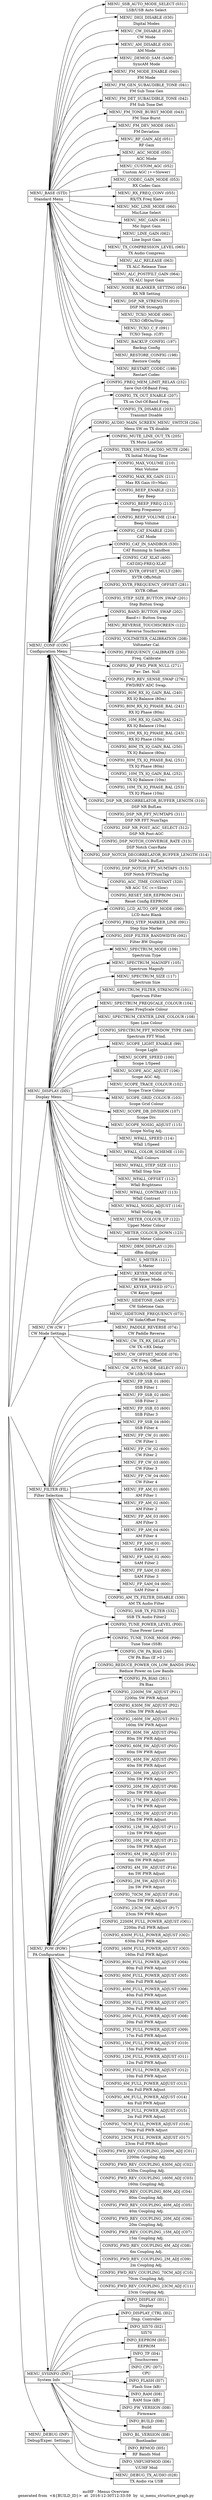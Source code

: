 
    #  
    #  WARNING: generated data!  DO NOT EDIT MANUALLY ! ! !
    #  
    #  generated from  <${BUILD_ID}>  at  2016-12-30T12:33:59  by  ui_menu_structure_graph.py
    #  
    #  mcHF SDR TRX - Menu Structure Diagram in DOT-language
    #  
    #  (see <http://www.graphviz.org/content/dot-language> )
    #  
    digraph mcHF_menus {
       
        graph [ fontsize = 14,
                label = "\nmcHF - Menus Overview\ngenerated from  <${BUILD_ID}>  at  2016-12-30T12:33:59  by  ui_menu_structure_graph.py",
              ];
       
        rankdir=LR
        nodesep=.05
       
    

    #  -  -  -  -


    "MENU_TOP" [
        shape = none
        image = "mcHF-logo.png"
        label = ""
        ];


        "MENU_BASE" [
             label = "MENU_BASE (STD) | Standard Menu"
             shape = record
             ];
        
        "MENU_CONF" [
             label = "MENU_CONF (CON) | Configuration Menu"
             shape = record
             ];
        
        "MENU_DISPLAY" [
             label = "MENU_DISPLAY (DIS) | Display Menu"
             shape = record
             ];
        
        "MENU_CW" [
             label = "MENU_CW (CW ) | CW Mode Settings"
             shape = record
             ];
        
        "MENU_FILTER" [
             label = "MENU_FILTER (FIL) | Filter Selection"
             shape = record
             ];
        
        "MENU_POW" [
             label = "MENU_POW (POW) | PA Configuration"
             shape = record
             ];
        
        "MENU_SYSINFO" [
             label = "MENU_SYSINFO (INF) | System Info"
             shape = record
             ];
        
        "MENU_DEBUG" [
             label = "MENU_DEBUG (INF) | Debug/Exper. Settings"
             shape = record
             ];
        
        "MENU_SSB_AUTO_MODE_SELECT" [
             label = "MENU_SSB_AUTO_MODE_SELECT (031) | LSB/USB Auto Select"
             shape = record
             ];
        
        "MENU_DIGI_DISABLE" [
             label = "MENU_DIGI_DISABLE (030) | Digital Modes"
             shape = record
             ];
        
        "MENU_CW_DISABLE" [
             label = "MENU_CW_DISABLE (030) | CW Mode"
             shape = record
             ];
        
        "MENU_AM_DISABLE" [
             label = "MENU_AM_DISABLE (030) | AM Mode"
             shape = record
             ];
        
        "MENU_DEMOD_SAM" [
             label = "MENU_DEMOD_SAM (SAM) | SyncAM Mode"
             shape = record
             ];
        
        "MENU_FM_MODE_ENABLE" [
             label = "MENU_FM_MODE_ENABLE (040) | FM Mode"
             shape = record
             ];
        
        "MENU_FM_GEN_SUBAUDIBLE_TONE" [
             label = "MENU_FM_GEN_SUBAUDIBLE_TONE (041) | FM Sub Tone Gen"
             shape = record
             ];
        
        "MENU_FM_DET_SUBAUDIBLE_TONE" [
             label = "MENU_FM_DET_SUBAUDIBLE_TONE (042) | FM Sub Tone Det"
             shape = record
             ];
        
        "MENU_FM_TONE_BURST_MODE" [
             label = "MENU_FM_TONE_BURST_MODE (043) | FM Tone Burst"
             shape = record
             ];
        
        "MENU_FM_DEV_MODE" [
             label = "MENU_FM_DEV_MODE (045) | FM Deviation"
             shape = record
             ];
        
        "MENU_RF_GAIN_ADJ" [
             label = "MENU_RF_GAIN_ADJ (051) | RF Gain"
             shape = record
             ];
        
        "MENU_AGC_MODE" [
             label = "MENU_AGC_MODE (050) | AGC Mode"
             shape = record
             ];
        
        "MENU_CUSTOM_AGC" [
             label = "MENU_CUSTOM_AGC (052) | Custom AGC (+=Slower)"
             shape = record
             ];
        
        "MENU_CODEC_GAIN_MODE" [
             label = "MENU_CODEC_GAIN_MODE (053) | RX Codec Gain"
             shape = record
             ];
        
        "MENU_RX_FREQ_CONV" [
             label = "MENU_RX_FREQ_CONV (055) | RX/TX Freq Xlate"
             shape = record
             ];
        
        "MENU_MIC_LINE_MODE" [
             label = "MENU_MIC_LINE_MODE (060) | Mic/Line Select"
             shape = record
             ];
        
        "MENU_MIC_GAIN" [
             label = "MENU_MIC_GAIN (061) | Mic Input Gain"
             shape = record
             ];
        
        "MENU_LINE_GAIN" [
             label = "MENU_LINE_GAIN (062) | Line Input Gain"
             shape = record
             ];
        
        "MENU_TX_COMPRESSION_LEVEL" [
             label = "MENU_TX_COMPRESSION_LEVEL (065) | TX Audio Compress"
             shape = record
             ];
        
        "MENU_ALC_RELEASE" [
             label = "MENU_ALC_RELEASE (063) | TX ALC Release Time"
             shape = record
             ];
        
        "MENU_ALC_POSTFILT_GAIN" [
             label = "MENU_ALC_POSTFILT_GAIN (064) | TX ALC Input Gain"
             shape = record
             ];
        
        "MENU_NOISE_BLANKER_SETTING" [
             label = "MENU_NOISE_BLANKER_SETTING (054) | RX NB Setting"
             shape = record
             ];
        
        "MENU_DSP_NR_STRENGTH" [
             label = "MENU_DSP_NR_STRENGTH (010) | DSP NR Strength"
             shape = record
             ];
        
        "MENU_TCXO_MODE" [
             label = "MENU_TCXO_MODE (090) | TCXO Off/On/Stop"
             shape = record
             ];
        
        "MENU_TCXO_C_F" [
             label = "MENU_TCXO_C_F (091) | TCXO Temp. (C/F)"
             shape = record
             ];
        
        "MENU_BACKUP_CONFIG" [
             label = "MENU_BACKUP_CONFIG (197) | Backup Config"
             shape = record
             ];
        
        "MENU_RESTORE_CONFIG" [
             label = "MENU_RESTORE_CONFIG (198) | Restore Config"
             shape = record
             ];
        
        "MENU_RESTART_CODEC" [
             label = "MENU_RESTART_CODEC (198) | Restart Codec"
             shape = record
             ];
        
        "CONFIG_LCD_AUTO_OFF_MODE" [
             label = "CONFIG_LCD_AUTO_OFF_MODE (090) | LCD Auto Blank"
             shape = record
             ];
        
        "CONFIG_FREQ_STEP_MARKER_LINE" [
             label = "CONFIG_FREQ_STEP_MARKER_LINE (091) | Step Size Marker"
             shape = record
             ];
        
        "CONFIG_DISP_FILTER_BANDWIDTH" [
             label = "CONFIG_DISP_FILTER_BANDWIDTH (092) | Filter BW Display"
             shape = record
             ];
        
        "MENU_SPECTRUM_MODE" [
             label = "MENU_SPECTRUM_MODE (109) | Spectrum Type"
             shape = record
             ];
        
        "MENU_SPECTRUM_MAGNIFY" [
             label = "MENU_SPECTRUM_MAGNIFY (105) | Spectrum Magnify"
             shape = record
             ];
        
        "MENU_SPECTRUM_SIZE" [
             label = "MENU_SPECTRUM_SIZE (117) | Spectrum Size"
             shape = record
             ];
        
        "MENU_SPECTRUM_FILTER_STRENGTH" [
             label = "MENU_SPECTRUM_FILTER_STRENGTH (101) | Spectrum Filter"
             shape = record
             ];
        
        "MENU_SPECTRUM_FREQSCALE_COLOUR" [
             label = "MENU_SPECTRUM_FREQSCALE_COLOUR (104) | Spec FreqScale Colour"
             shape = record
             ];
        
        "MENU_SPECTRUM_CENTER_LINE_COLOUR" [
             label = "MENU_SPECTRUM_CENTER_LINE_COLOUR (108) | Spec Line Colour"
             shape = record
             ];
        
        "CONFIG_SPECTRUM_FFT_WINDOW_TYPE" [
             label = "CONFIG_SPECTRUM_FFT_WINDOW_TYPE (340) | Spectrum FFT Wind."
             shape = record
             ];
        
        "MENU_SCOPE_LIGHT_ENABLE" [
             label = "MENU_SCOPE_LIGHT_ENABLE (99) | Scope Light"
             shape = record
             ];
        
        "MENU_SCOPE_SPEED" [
             label = "MENU_SCOPE_SPEED (100) | Scope 1/Speed"
             shape = record
             ];
        
        "MENU_SCOPE_AGC_ADJUST" [
             label = "MENU_SCOPE_AGC_ADJUST (106) | Scope AGC Adj."
             shape = record
             ];
        
        "MENU_SCOPE_TRACE_COLOUR" [
             label = "MENU_SCOPE_TRACE_COLOUR (102) | Scope Trace Colour"
             shape = record
             ];
        
        "MENU_SCOPE_GRID_COLOUR" [
             label = "MENU_SCOPE_GRID_COLOUR (103) | Scope Grid Colour"
             shape = record
             ];
        
        "MENU_SCOPE_DB_DIVISION" [
             label = "MENU_SCOPE_DB_DIVISION (107) | Scope Div."
             shape = record
             ];
        
        "MENU_SCOPE_NOSIG_ADJUST" [
             label = "MENU_SCOPE_NOSIG_ADJUST (115) | Scope NoSig Adj."
             shape = record
             ];
        
        "MENU_WFALL_SPEED" [
             label = "MENU_WFALL_SPEED (114) | Wfall 1/Speed"
             shape = record
             ];
        
        "MENU_WFALL_COLOR_SCHEME" [
             label = "MENU_WFALL_COLOR_SCHEME (110) | Wfall Colours"
             shape = record
             ];
        
        "MENU_WFALL_STEP_SIZE" [
             label = "MENU_WFALL_STEP_SIZE (111) | Wfall Step Size"
             shape = record
             ];
        
        "MENU_WFALL_OFFSET" [
             label = "MENU_WFALL_OFFSET (112) | Wfall Brightness"
             shape = record
             ];
        
        "MENU_WFALL_CONTRAST" [
             label = "MENU_WFALL_CONTRAST (113) | Wfall Contrast"
             shape = record
             ];
        
        "MENU_WFALL_NOSIG_ADJUST" [
             label = "MENU_WFALL_NOSIG_ADJUST (116) | Wfall NoSig Adj."
             shape = record
             ];
        
        "MENU_METER_COLOUR_UP" [
             label = "MENU_METER_COLOUR_UP (122) | Upper Meter Colour"
             shape = record
             ];
        
        "MENU_METER_COLOUR_DOWN" [
             label = "MENU_METER_COLOUR_DOWN (123) | Lower Meter Colour"
             shape = record
             ];
        
        "MENU_DBM_DISPLAY" [
             label = "MENU_DBM_DISPLAY (120) | dBm display"
             shape = record
             ];
        
        "MENU_S_METER" [
             label = "MENU_S_METER (121) | S-Meter"
             shape = record
             ];
        
        "MENU_KEYER_MODE" [
             label = "MENU_KEYER_MODE (070) | CW Keyer Mode"
             shape = record
             ];
        
        "MENU_KEYER_SPEED" [
             label = "MENU_KEYER_SPEED (071) | CW Keyer Speed"
             shape = record
             ];
        
        "MENU_SIDETONE_GAIN" [
             label = "MENU_SIDETONE_GAIN (072) | CW Sidetone Gain"
             shape = record
             ];
        
        "MENU_SIDETONE_FREQUENCY" [
             label = "MENU_SIDETONE_FREQUENCY (073) | CW Side/Offset Freq"
             shape = record
             ];
        
        "MENU_PADDLE_REVERSE" [
             label = "MENU_PADDLE_REVERSE (074) | CW Paddle Reverse"
             shape = record
             ];
        
        "MENU_CW_TX_RX_DELAY" [
             label = "MENU_CW_TX_RX_DELAY (075) | CW TX-\>RX Delay"
             shape = record
             ];
        
        "MENU_CW_OFFSET_MODE" [
             label = "MENU_CW_OFFSET_MODE (076) | CW Freq. Offset"
             shape = record
             ];
        
        "MENU_CW_AUTO_MODE_SELECT" [
             label = "MENU_CW_AUTO_MODE_SELECT (031) | CW LSB/USB Select"
             shape = record
             ];
        
        "CONFIG_FREQ_MEM_LIMIT_RELAX" [
             label = "CONFIG_FREQ_MEM_LIMIT_RELAX (232) | Save Out-Of-Band Freq."
             shape = record
             ];
        
        "CONFIG_TX_OUT_ENABLE" [
             label = "CONFIG_TX_OUT_ENABLE (207) | TX on Out-Of-Band Freq."
             shape = record
             ];
        
        "CONFIG_TX_DISABLE" [
             label = "CONFIG_TX_DISABLE (203) | Transmit Disable"
             shape = record
             ];
        
        "CONFIG_AUDIO_MAIN_SCREEN_MENU_SWITCH" [
             label = "CONFIG_AUDIO_MAIN_SCREEN_MENU_SWITCH (204) | Menu SW on TX disable"
             shape = record
             ];
        
        "CONFIG_MUTE_LINE_OUT_TX" [
             label = "CONFIG_MUTE_LINE_OUT_TX (205) | TX Mute LineOut"
             shape = record
             ];
        
        "CONFIG_TXRX_SWITCH_AUDIO_MUTE" [
             label = "CONFIG_TXRX_SWITCH_AUDIO_MUTE (206) | TX Initial Muting Time"
             shape = record
             ];
        
        "CONFIG_MAX_VOLUME" [
             label = "CONFIG_MAX_VOLUME (210) | Max Volume"
             shape = record
             ];
        
        "CONFIG_MAX_RX_GAIN" [
             label = "CONFIG_MAX_RX_GAIN (211) | Max RX Gain (0=Max)"
             shape = record
             ];
        
        "CONFIG_BEEP_ENABLE" [
             label = "CONFIG_BEEP_ENABLE (212) | Key Beep"
             shape = record
             ];
        
        "CONFIG_BEEP_FREQ" [
             label = "CONFIG_BEEP_FREQ (213) | Beep Frequency"
             shape = record
             ];
        
        "CONFIG_BEEP_VOLUME" [
             label = "CONFIG_BEEP_VOLUME (214) | Beep Volume"
             shape = record
             ];
        
        "CONFIG_CAT_ENABLE" [
             label = "CONFIG_CAT_ENABLE (220) | CAT Mode"
             shape = record
             ];
        
        "CONFIG_CAT_IN_SANDBOX" [
             label = "CONFIG_CAT_IN_SANDBOX (530) | CAT Running In Sandbox"
             shape = record
             ];
        
        "CONFIG_CAT_XLAT" [
             label = "CONFIG_CAT_XLAT (400) | CAT-DIQ-FREQ-XLAT"
             shape = record
             ];
        
        "CONFIG_XVTR_OFFSET_MULT" [
             label = "CONFIG_XVTR_OFFSET_MULT (280) | XVTR Offs/Mult"
             shape = record
             ];
        
        "CONFIG_XVTR_FREQUENCY_OFFSET" [
             label = "CONFIG_XVTR_FREQUENCY_OFFSET (281) | XVTR Offset"
             shape = record
             ];
        
        "CONFIG_STEP_SIZE_BUTTON_SWAP" [
             label = "CONFIG_STEP_SIZE_BUTTON_SWAP (201) | Step Button Swap"
             shape = record
             ];
        
        "CONFIG_BAND_BUTTON_SWAP" [
             label = "CONFIG_BAND_BUTTON_SWAP (202) | Band+/- Button Swap"
             shape = record
             ];
        
        "MENU_REVERSE_TOUCHSCREEN" [
             label = "MENU_REVERSE_TOUCHSCREEN (122) | Reverse Touchscreen"
             shape = record
             ];
        
        "CONFIG_VOLTMETER_CALIBRATION" [
             label = "CONFIG_VOLTMETER_CALIBRATION (208) | Voltmeter Cal."
             shape = record
             ];
        
        "CONFIG_FREQUENCY_CALIBRATE" [
             label = "CONFIG_FREQUENCY_CALIBRATE (230) | Freq. Calibrate"
             shape = record
             ];
        
        "CONFIG_RF_FWD_PWR_NULL" [
             label = "CONFIG_RF_FWD_PWR_NULL (271) | Pwr. Det. Null"
             shape = record
             ];
        
        "CONFIG_FWD_REV_SENSE_SWAP" [
             label = "CONFIG_FWD_REV_SENSE_SWAP (276) | FWD/REV ADC Swap."
             shape = record
             ];
        
        "CONFIG_80M_RX_IQ_GAIN_BAL" [
             label = "CONFIG_80M_RX_IQ_GAIN_BAL (240) | RX IQ Balance (80m)"
             shape = record
             ];
        
        "CONFIG_80M_RX_IQ_PHASE_BAL" [
             label = "CONFIG_80M_RX_IQ_PHASE_BAL (241) | RX IQ Phase   (80m)"
             shape = record
             ];
        
        "CONFIG_10M_RX_IQ_GAIN_BAL" [
             label = "CONFIG_10M_RX_IQ_GAIN_BAL (242) | RX IQ Balance (10m)"
             shape = record
             ];
        
        "CONFIG_10M_RX_IQ_PHASE_BAL" [
             label = "CONFIG_10M_RX_IQ_PHASE_BAL (243) | RX IQ Phase   (10m)"
             shape = record
             ];
        
        "CONFIG_80M_TX_IQ_GAIN_BAL" [
             label = "CONFIG_80M_TX_IQ_GAIN_BAL (250) | TX IQ Balance (80m)"
             shape = record
             ];
        
        "CONFIG_80M_TX_IQ_PHASE_BAL" [
             label = "CONFIG_80M_TX_IQ_PHASE_BAL (251) | TX IQ Phase   (80m)"
             shape = record
             ];
        
        "CONFIG_10M_TX_IQ_GAIN_BAL" [
             label = "CONFIG_10M_TX_IQ_GAIN_BAL (252) | TX IQ Balance (10m)"
             shape = record
             ];
        
        "CONFIG_10M_TX_IQ_PHASE_BAL" [
             label = "CONFIG_10M_TX_IQ_PHASE_BAL (253) | TX IQ Phase   (10m)"
             shape = record
             ];
        
        "CONFIG_DSP_NR_DECORRELATOR_BUFFER_LENGTH" [
             label = "CONFIG_DSP_NR_DECORRELATOR_BUFFER_LENGTH (310) | DSP NR BufLen"
             shape = record
             ];
        
        "CONFIG_DSP_NR_FFT_NUMTAPS" [
             label = "CONFIG_DSP_NR_FFT_NUMTAPS (311) | DSP NR FFT NumTaps"
             shape = record
             ];
        
        "CONFIG_DSP_NR_POST_AGC_SELECT" [
             label = "CONFIG_DSP_NR_POST_AGC_SELECT (312) | DSP NR Post-AGC"
             shape = record
             ];
        
        "CONFIG_DSP_NOTCH_CONVERGE_RATE" [
             label = "CONFIG_DSP_NOTCH_CONVERGE_RATE (313) | DSP Notch ConvRate"
             shape = record
             ];
        
        "CONFIG_DSP_NOTCH_DECORRELATOR_BUFFER_LENGTH" [
             label = "CONFIG_DSP_NOTCH_DECORRELATOR_BUFFER_LENGTH (314) | DSP Notch BufLen"
             shape = record
             ];
        
        "CONFIG_DSP_NOTCH_FFT_NUMTAPS" [
             label = "CONFIG_DSP_NOTCH_FFT_NUMTAPS (315) | DSP Notch FFTNumTap"
             shape = record
             ];
        
        "CONFIG_AGC_TIME_CONSTANT" [
             label = "CONFIG_AGC_TIME_CONSTANT (320) | NB AGC T/C (\<=Slow)"
             shape = record
             ];
        
        "CONFIG_RESET_SER_EEPROM" [
             label = "CONFIG_RESET_SER_EEPROM (341) | Reset Config EEPROM"
             shape = record
             ];
        
        "CONFIG_TUNE_POWER_LEVEL" [
             label = "CONFIG_TUNE_POWER_LEVEL (P00) | Tune Power Level"
             shape = record
             ];
        
        "CONFIG_TUNE_TONE_MODE" [
             label = "CONFIG_TUNE_TONE_MODE (P99) | Tune Tone (SSB)"
             shape = record
             ];
        
        "CONFIG_CW_PA_BIAS" [
             label = "CONFIG_CW_PA_BIAS (260) | CW PA Bias (If \>0 )"
             shape = record
             ];
        
        "CONFIG_REDUCE_POWER_ON_LOW_BANDS" [
             label = "CONFIG_REDUCE_POWER_ON_LOW_BANDS (P0A) | Reduce Power on Low Bands"
             shape = record
             ];
        
        "CONFIG_PA_BIAS" [
             label = "CONFIG_PA_BIAS (261) | PA Bias"
             shape = record
             ];
        
        "CONFIG_2200M_5W_ADJUST" [
             label = "CONFIG_2200M_5W_ADJUST (P01) | 2200m 5W PWR Adjust"
             shape = record
             ];
        
        "CONFIG_630M_5W_ADJUST" [
             label = "CONFIG_630M_5W_ADJUST (P02) | 630m  5W PWR Adjust"
             shape = record
             ];
        
        "CONFIG_160M_5W_ADJUST" [
             label = "CONFIG_160M_5W_ADJUST (P03) | 160m  5W PWR Adjust"
             shape = record
             ];
        
        "CONFIG_80M_5W_ADJUST" [
             label = "CONFIG_80M_5W_ADJUST (P04) | 80m   5W PWR Adjust"
             shape = record
             ];
        
        "CONFIG_60M_5W_ADJUST" [
             label = "CONFIG_60M_5W_ADJUST (P05) | 60m   5W PWR Adjust"
             shape = record
             ];
        
        "CONFIG_40M_5W_ADJUST" [
             label = "CONFIG_40M_5W_ADJUST (P06) | 40m   5W PWR Adjust"
             shape = record
             ];
        
        "CONFIG_30M_5W_ADJUST" [
             label = "CONFIG_30M_5W_ADJUST (P07) | 30m   5W PWR Adjust"
             shape = record
             ];
        
        "CONFIG_20M_5W_ADJUST" [
             label = "CONFIG_20M_5W_ADJUST (P08) | 20m   5W PWR Adjust"
             shape = record
             ];
        
        "CONFIG_17M_5W_ADJUST" [
             label = "CONFIG_17M_5W_ADJUST (P09) | 17m   5W PWR Adjust"
             shape = record
             ];
        
        "CONFIG_15M_5W_ADJUST" [
             label = "CONFIG_15M_5W_ADJUST (P10) | 15m   5W PWR Adjust"
             shape = record
             ];
        
        "CONFIG_12M_5W_ADJUST" [
             label = "CONFIG_12M_5W_ADJUST (P11) | 12m   5W PWR Adjust"
             shape = record
             ];
        
        "CONFIG_10M_5W_ADJUST" [
             label = "CONFIG_10M_5W_ADJUST (P12) | 10m   5W PWR Adjust"
             shape = record
             ];
        
        "CONFIG_6M_5W_ADJUST" [
             label = "CONFIG_6M_5W_ADJUST (P13) | 6m    5W PWR Adjust"
             shape = record
             ];
        
        "CONFIG_4M_5W_ADJUST" [
             label = "CONFIG_4M_5W_ADJUST (P14) | 4m    5W PWR Adjust"
             shape = record
             ];
        
        "CONFIG_2M_5W_ADJUST" [
             label = "CONFIG_2M_5W_ADJUST (P15) | 2m    5W PWR Adjust"
             shape = record
             ];
        
        "CONFIG_70CM_5W_ADJUST" [
             label = "CONFIG_70CM_5W_ADJUST (P16) | 70cm  5W PWR Adjust"
             shape = record
             ];
        
        "CONFIG_23CM_5W_ADJUST" [
             label = "CONFIG_23CM_5W_ADJUST (P17) | 23cm  5W PWR Adjust"
             shape = record
             ];
        
        "CONFIG_2200M_FULL_POWER_ADJUST" [
             label = "CONFIG_2200M_FULL_POWER_ADJUST (O01) | 2200m Full PWR Adjust"
             shape = record
             ];
        
        "CONFIG_630M_FULL_POWER_ADJUST" [
             label = "CONFIG_630M_FULL_POWER_ADJUST (O02) | 630m  Full PWR Adjust"
             shape = record
             ];
        
        "CONFIG_160M_FULL_POWER_ADJUST" [
             label = "CONFIG_160M_FULL_POWER_ADJUST (O03) | 160m  Full PWR Adjust"
             shape = record
             ];
        
        "CONFIG_80M_FULL_POWER_ADJUST" [
             label = "CONFIG_80M_FULL_POWER_ADJUST (O04) | 80m   Full PWR Adjust"
             shape = record
             ];
        
        "CONFIG_60M_FULL_POWER_ADJUST" [
             label = "CONFIG_60M_FULL_POWER_ADJUST (O05) | 60m   Full PWR Adjust"
             shape = record
             ];
        
        "CONFIG_40M_FULL_POWER_ADJUST" [
             label = "CONFIG_40M_FULL_POWER_ADJUST (O06) | 40m   Full PWR Adjust"
             shape = record
             ];
        
        "CONFIG_30M_FULL_POWER_ADJUST" [
             label = "CONFIG_30M_FULL_POWER_ADJUST (O07) | 30m   Full PWR Adjust"
             shape = record
             ];
        
        "CONFIG_20M_FULL_POWER_ADJUST" [
             label = "CONFIG_20M_FULL_POWER_ADJUST (O08) | 20m   Full PWR Adjust"
             shape = record
             ];
        
        "CONFIG_17M_FULL_POWER_ADJUST" [
             label = "CONFIG_17M_FULL_POWER_ADJUST (O09) | 17m   Full PWR Adjust"
             shape = record
             ];
        
        "CONFIG_15M_FULL_POWER_ADJUST" [
             label = "CONFIG_15M_FULL_POWER_ADJUST (O10) | 15m   Full PWR Adjust"
             shape = record
             ];
        
        "CONFIG_12M_FULL_POWER_ADJUST" [
             label = "CONFIG_12M_FULL_POWER_ADJUST (O11) | 12m   Full PWR Adjust"
             shape = record
             ];
        
        "CONFIG_10M_FULL_POWER_ADJUST" [
             label = "CONFIG_10M_FULL_POWER_ADJUST (O12) | 10m   Full PWR Adjust"
             shape = record
             ];
        
        "CONFIG_6M_FULL_POWER_ADJUST" [
             label = "CONFIG_6M_FULL_POWER_ADJUST (O13) | 6m    Full PWR Adjust"
             shape = record
             ];
        
        "CONFIG_4M_FULL_POWER_ADJUST" [
             label = "CONFIG_4M_FULL_POWER_ADJUST (O14) | 4m    Full PWR Adjust"
             shape = record
             ];
        
        "CONFIG_2M_FULL_POWER_ADJUST" [
             label = "CONFIG_2M_FULL_POWER_ADJUST (O15) | 2m    Full PWR Adjust"
             shape = record
             ];
        
        "CONFIG_70CM_FULL_POWER_ADJUST" [
             label = "CONFIG_70CM_FULL_POWER_ADJUST (O16) | 70cm  Full PWR Adjust"
             shape = record
             ];
        
        "CONFIG_23CM_FULL_POWER_ADJUST" [
             label = "CONFIG_23CM_FULL_POWER_ADJUST (O17) | 23cm  Full PWR Adjust"
             shape = record
             ];
        
        "CONFIG_FWD_REV_COUPLING_2200M_ADJ" [
             label = "CONFIG_FWD_REV_COUPLING_2200M_ADJ (C01) | 2200m Coupling Adj."
             shape = record
             ];
        
        "CONFIG_FWD_REV_COUPLING_630M_ADJ" [
             label = "CONFIG_FWD_REV_COUPLING_630M_ADJ (C02) | 630m Coupling Adj."
             shape = record
             ];
        
        "CONFIG_FWD_REV_COUPLING_160M_ADJ" [
             label = "CONFIG_FWD_REV_COUPLING_160M_ADJ (C03) | 160m Coupling Adj."
             shape = record
             ];
        
        "CONFIG_FWD_REV_COUPLING_80M_ADJ" [
             label = "CONFIG_FWD_REV_COUPLING_80M_ADJ (C04) | 80m  Coupling Adj."
             shape = record
             ];
        
        "CONFIG_FWD_REV_COUPLING_40M_ADJ" [
             label = "CONFIG_FWD_REV_COUPLING_40M_ADJ (C05) | 40m  Coupling Adj."
             shape = record
             ];
        
        "CONFIG_FWD_REV_COUPLING_20M_ADJ" [
             label = "CONFIG_FWD_REV_COUPLING_20M_ADJ (C06) | 20m  Coupling Adj."
             shape = record
             ];
        
        "CONFIG_FWD_REV_COUPLING_15M_ADJ" [
             label = "CONFIG_FWD_REV_COUPLING_15M_ADJ (C07) | 15m  Coupling Adj."
             shape = record
             ];
        
        "CONFIG_FWD_REV_COUPLING_6M_ADJ" [
             label = "CONFIG_FWD_REV_COUPLING_6M_ADJ (C08) | 6m   Coupling Adj."
             shape = record
             ];
        
        "CONFIG_FWD_REV_COUPLING_2M_ADJ" [
             label = "CONFIG_FWD_REV_COUPLING_2M_ADJ (C09) | 2m   Coupling Adj."
             shape = record
             ];
        
        "CONFIG_FWD_REV_COUPLING_70CM_ADJ" [
             label = "CONFIG_FWD_REV_COUPLING_70CM_ADJ (C10) | 70cm Coupling Adj."
             shape = record
             ];
        
        "CONFIG_FWD_REV_COUPLING_23CM_ADJ" [
             label = "CONFIG_FWD_REV_COUPLING_23CM_ADJ (C11) | 23cm Coupling Adj."
             shape = record
             ];
        
        "MENU_FP_SSB_01" [
             label = "MENU_FP_SSB_01 (600) | SSB Filter 1"
             shape = record
             ];
        
        "MENU_FP_SSB_02" [
             label = "MENU_FP_SSB_02 (600) | SSB Filter 2"
             shape = record
             ];
        
        "MENU_FP_SSB_03" [
             label = "MENU_FP_SSB_03 (600) | SSB Filter 3"
             shape = record
             ];
        
        "MENU_FP_SSB_04" [
             label = "MENU_FP_SSB_04 (600) | SSB Filter 4"
             shape = record
             ];
        
        "MENU_FP_CW_01" [
             label = "MENU_FP_CW_01 (600) | CW Filter 1"
             shape = record
             ];
        
        "MENU_FP_CW_02" [
             label = "MENU_FP_CW_02 (600) | CW Filter 2"
             shape = record
             ];
        
        "MENU_FP_CW_03" [
             label = "MENU_FP_CW_03 (600) | CW Filter 3"
             shape = record
             ];
        
        "MENU_FP_CW_04" [
             label = "MENU_FP_CW_04 (600) | CW Filter 4"
             shape = record
             ];
        
        "MENU_FP_AM_01" [
             label = "MENU_FP_AM_01 (600) | AM Filter 1"
             shape = record
             ];
        
        "MENU_FP_AM_02" [
             label = "MENU_FP_AM_02 (600) | AM Filter 2"
             shape = record
             ];
        
        "MENU_FP_AM_03" [
             label = "MENU_FP_AM_03 (600) | AM Filter 3"
             shape = record
             ];
        
        "MENU_FP_AM_04" [
             label = "MENU_FP_AM_04 (600) | AM Filter 4"
             shape = record
             ];
        
        "MENU_FP_SAM_01" [
             label = "MENU_FP_SAM_01 (600) | SAM Filter 1"
             shape = record
             ];
        
        "MENU_FP_SAM_02" [
             label = "MENU_FP_SAM_02 (600) | SAM Filter 2"
             shape = record
             ];
        
        "MENU_FP_SAM_03" [
             label = "MENU_FP_SAM_03 (600) | SAM Filter 3"
             shape = record
             ];
        
        "MENU_FP_SAM_04" [
             label = "MENU_FP_SAM_04 (600) | SAM Filter 4"
             shape = record
             ];
        
        "CONFIG_AM_TX_FILTER_DISABLE" [
             label = "CONFIG_AM_TX_FILTER_DISABLE (330) | AM  TX Audio Filter"
             shape = record
             ];
        
        "CONFIG_SSB_TX_FILTER" [
             label = "CONFIG_SSB_TX_FILTER (332) | SSB TX Audio Filter2"
             shape = record
             ];
        
        "INFO_DISPLAY" [
             label = "INFO_DISPLAY (I01) | Display"
             shape = record
             ];
        
        "INFO_DISPLAY_CTRL" [
             label = "INFO_DISPLAY_CTRL (I02) | Disp. Controller"
             shape = record
             ];
        
        "INFO_SI570" [
             label = "INFO_SI570 (I02) | SI570"
             shape = record
             ];
        
        "INFO_EEPROM" [
             label = "INFO_EEPROM (I03) | EEPROM"
             shape = record
             ];
        
        "INFO_TP" [
             label = "INFO_TP (I04) | Touchscreen"
             shape = record
             ];
        
        "INFO_CPU" [
             label = "INFO_CPU (I07) | CPU"
             shape = record
             ];
        
        "INFO_FLASH" [
             label = "INFO_FLASH (I07) | Flash Size (kB)"
             shape = record
             ];
        
        "INFO_RAM" [
             label = "INFO_RAM (I08) | RAM Size (kB)"
             shape = record
             ];
        
        "INFO_FW_VERSION" [
             label = "INFO_FW_VERSION (I08) | Firmware"
             shape = record
             ];
        
        "INFO_BUILD" [
             label = "INFO_BUILD (I08) | Build"
             shape = record
             ];
        
        "INFO_BL_VERSION" [
             label = "INFO_BL_VERSION (I08) | Bootloader"
             shape = record
             ];
        
        "INFO_RFMOD" [
             label = "INFO_RFMOD (I05) | RF Bands Mod"
             shape = record
             ];
        
        "INFO_VHFUHFMOD" [
             label = "INFO_VHFUHFMOD (I06) | V/UHF Mod"
             shape = record
             ];
        
        "MENU_DEBUG_TX_AUDIO" [
             label = "MENU_DEBUG_TX_AUDIO (028) | TX Audio via USB"
             shape = record
             ];
        

    #  -  -  -  -


    subgraph "MENU_CONF" {
            label = "MENU_CONF beef.0f.dead.e5e1"
    
            MENU_CONF -> CONFIG_FREQ_MEM_LIMIT_RELAX
            MENU_CONF -> CONFIG_TX_OUT_ENABLE
            MENU_CONF -> CONFIG_TX_DISABLE
            MENU_CONF -> CONFIG_AUDIO_MAIN_SCREEN_MENU_SWITCH
            MENU_CONF -> CONFIG_MUTE_LINE_OUT_TX
            MENU_CONF -> CONFIG_TXRX_SWITCH_AUDIO_MUTE
            MENU_CONF -> CONFIG_MAX_VOLUME
            MENU_CONF -> CONFIG_MAX_RX_GAIN
            MENU_CONF -> CONFIG_BEEP_ENABLE
            MENU_CONF -> CONFIG_BEEP_FREQ
            MENU_CONF -> CONFIG_BEEP_VOLUME
            MENU_CONF -> CONFIG_CAT_ENABLE
            MENU_CONF -> CONFIG_CAT_IN_SANDBOX
            MENU_CONF -> CONFIG_CAT_XLAT
            MENU_CONF -> CONFIG_XVTR_OFFSET_MULT
            MENU_CONF -> CONFIG_XVTR_FREQUENCY_OFFSET
            MENU_CONF -> CONFIG_STEP_SIZE_BUTTON_SWAP
            MENU_CONF -> CONFIG_BAND_BUTTON_SWAP
            MENU_CONF -> MENU_REVERSE_TOUCHSCREEN
            MENU_CONF -> CONFIG_VOLTMETER_CALIBRATION
            MENU_CONF -> CONFIG_FREQUENCY_CALIBRATE
            MENU_CONF -> CONFIG_RF_FWD_PWR_NULL
            MENU_CONF -> CONFIG_FWD_REV_SENSE_SWAP
            MENU_CONF -> CONFIG_80M_RX_IQ_GAIN_BAL
            MENU_CONF -> CONFIG_80M_RX_IQ_PHASE_BAL
            MENU_CONF -> CONFIG_10M_RX_IQ_GAIN_BAL
            MENU_CONF -> CONFIG_10M_RX_IQ_PHASE_BAL
            MENU_CONF -> CONFIG_80M_TX_IQ_GAIN_BAL
            MENU_CONF -> CONFIG_80M_TX_IQ_PHASE_BAL
            MENU_CONF -> CONFIG_10M_TX_IQ_GAIN_BAL
            MENU_CONF -> CONFIG_10M_TX_IQ_PHASE_BAL
            MENU_CONF -> CONFIG_DSP_NR_DECORRELATOR_BUFFER_LENGTH
            MENU_CONF -> CONFIG_DSP_NR_FFT_NUMTAPS
            MENU_CONF -> CONFIG_DSP_NR_POST_AGC_SELECT
            MENU_CONF -> CONFIG_DSP_NOTCH_CONVERGE_RATE
            MENU_CONF -> CONFIG_DSP_NOTCH_DECORRELATOR_BUFFER_LENGTH
            MENU_CONF -> CONFIG_DSP_NOTCH_FFT_NUMTAPS
            MENU_CONF -> CONFIG_AGC_TIME_CONSTANT
            MENU_CONF -> CONFIG_RESET_SER_EEPROM

    }  ## END subgraph MENU_DEBUG
    

    subgraph "MENU_FILTER" {
            label = "MENU_FILTER beef.0f.dead.e5e1"
    
            MENU_FILTER -> MENU_FP_SSB_01
            MENU_FILTER -> MENU_FP_SSB_02
            MENU_FILTER -> MENU_FP_SSB_03
            MENU_FILTER -> MENU_FP_SSB_04
            MENU_FILTER -> MENU_FP_CW_01
            MENU_FILTER -> MENU_FP_CW_02
            MENU_FILTER -> MENU_FP_CW_03
            MENU_FILTER -> MENU_FP_CW_04
            MENU_FILTER -> MENU_FP_AM_01
            MENU_FILTER -> MENU_FP_AM_02
            MENU_FILTER -> MENU_FP_AM_03
            MENU_FILTER -> MENU_FP_AM_04
            MENU_FILTER -> MENU_FP_SAM_01
            MENU_FILTER -> MENU_FP_SAM_02
            MENU_FILTER -> MENU_FP_SAM_03
            MENU_FILTER -> MENU_FP_SAM_04
            MENU_FILTER -> CONFIG_AM_TX_FILTER_DISABLE
            MENU_FILTER -> CONFIG_SSB_TX_FILTER

    }  ## END subgraph MENU_DEBUG
    

    subgraph "MENU_BASE" {
            label = "MENU_BASE beef.0f.dead.e5e1"
    
            MENU_BASE -> MENU_SSB_AUTO_MODE_SELECT
            MENU_BASE -> MENU_DIGI_DISABLE
            MENU_BASE -> MENU_CW_DISABLE
            MENU_BASE -> MENU_AM_DISABLE
            MENU_BASE -> MENU_DEMOD_SAM
            MENU_BASE -> MENU_FM_MODE_ENABLE
            MENU_BASE -> MENU_FM_GEN_SUBAUDIBLE_TONE
            MENU_BASE -> MENU_FM_DET_SUBAUDIBLE_TONE
            MENU_BASE -> MENU_FM_TONE_BURST_MODE
            MENU_BASE -> MENU_FM_DEV_MODE
            MENU_BASE -> MENU_RF_GAIN_ADJ
            MENU_BASE -> MENU_AGC_MODE
            MENU_BASE -> MENU_CUSTOM_AGC
            MENU_BASE -> MENU_CODEC_GAIN_MODE
            MENU_BASE -> MENU_RX_FREQ_CONV
            MENU_BASE -> MENU_MIC_LINE_MODE
            MENU_BASE -> MENU_MIC_GAIN
            MENU_BASE -> MENU_LINE_GAIN
            MENU_BASE -> MENU_TX_COMPRESSION_LEVEL
            MENU_BASE -> MENU_ALC_RELEASE
            MENU_BASE -> MENU_ALC_POSTFILT_GAIN
            MENU_BASE -> MENU_NOISE_BLANKER_SETTING
            MENU_BASE -> MENU_DSP_NR_STRENGTH
            MENU_BASE -> MENU_TCXO_MODE
            MENU_BASE -> MENU_TCXO_C_F
            MENU_BASE -> MENU_BACKUP_CONFIG
            MENU_BASE -> MENU_RESTORE_CONFIG
            MENU_BASE -> MENU_RESTART_CODEC

    }  ## END subgraph MENU_DEBUG
    

    subgraph "MENU_TOP" {
            label = "MENU_TOP beef.0f.dead.e5e1"
    
            MENU_TOP -> MENU_BASE
            MENU_TOP -> MENU_CONF
            MENU_TOP -> MENU_DISPLAY
            MENU_TOP -> MENU_CW
            MENU_TOP -> MENU_FILTER
            MENU_TOP -> MENU_POW
            MENU_TOP -> MENU_SYSINFO
            MENU_TOP -> MENU_DEBUG

    }  ## END subgraph MENU_DEBUG
    

    subgraph "MENU_POW" {
            label = "MENU_POW beef.0f.dead.e5e1"
    
            MENU_POW -> CONFIG_TUNE_POWER_LEVEL
            MENU_POW -> CONFIG_TUNE_TONE_MODE
            MENU_POW -> CONFIG_CW_PA_BIAS
            MENU_POW -> CONFIG_REDUCE_POWER_ON_LOW_BANDS
            MENU_POW -> CONFIG_PA_BIAS
            MENU_POW -> CONFIG_2200M_5W_ADJUST
            MENU_POW -> CONFIG_630M_5W_ADJUST
            MENU_POW -> CONFIG_160M_5W_ADJUST
            MENU_POW -> CONFIG_80M_5W_ADJUST
            MENU_POW -> CONFIG_60M_5W_ADJUST
            MENU_POW -> CONFIG_40M_5W_ADJUST
            MENU_POW -> CONFIG_30M_5W_ADJUST
            MENU_POW -> CONFIG_20M_5W_ADJUST
            MENU_POW -> CONFIG_17M_5W_ADJUST
            MENU_POW -> CONFIG_15M_5W_ADJUST
            MENU_POW -> CONFIG_12M_5W_ADJUST
            MENU_POW -> CONFIG_10M_5W_ADJUST
            MENU_POW -> CONFIG_6M_5W_ADJUST
            MENU_POW -> CONFIG_4M_5W_ADJUST
            MENU_POW -> CONFIG_2M_5W_ADJUST
            MENU_POW -> CONFIG_70CM_5W_ADJUST
            MENU_POW -> CONFIG_23CM_5W_ADJUST
            MENU_POW -> CONFIG_2200M_FULL_POWER_ADJUST
            MENU_POW -> CONFIG_630M_FULL_POWER_ADJUST
            MENU_POW -> CONFIG_160M_FULL_POWER_ADJUST
            MENU_POW -> CONFIG_80M_FULL_POWER_ADJUST
            MENU_POW -> CONFIG_60M_FULL_POWER_ADJUST
            MENU_POW -> CONFIG_40M_FULL_POWER_ADJUST
            MENU_POW -> CONFIG_30M_FULL_POWER_ADJUST
            MENU_POW -> CONFIG_20M_FULL_POWER_ADJUST
            MENU_POW -> CONFIG_17M_FULL_POWER_ADJUST
            MENU_POW -> CONFIG_15M_FULL_POWER_ADJUST
            MENU_POW -> CONFIG_12M_FULL_POWER_ADJUST
            MENU_POW -> CONFIG_10M_FULL_POWER_ADJUST
            MENU_POW -> CONFIG_6M_FULL_POWER_ADJUST
            MENU_POW -> CONFIG_4M_FULL_POWER_ADJUST
            MENU_POW -> CONFIG_2M_FULL_POWER_ADJUST
            MENU_POW -> CONFIG_70CM_FULL_POWER_ADJUST
            MENU_POW -> CONFIG_23CM_FULL_POWER_ADJUST
            MENU_POW -> CONFIG_FWD_REV_COUPLING_2200M_ADJ
            MENU_POW -> CONFIG_FWD_REV_COUPLING_630M_ADJ
            MENU_POW -> CONFIG_FWD_REV_COUPLING_160M_ADJ
            MENU_POW -> CONFIG_FWD_REV_COUPLING_80M_ADJ
            MENU_POW -> CONFIG_FWD_REV_COUPLING_40M_ADJ
            MENU_POW -> CONFIG_FWD_REV_COUPLING_20M_ADJ
            MENU_POW -> CONFIG_FWD_REV_COUPLING_15M_ADJ
            MENU_POW -> CONFIG_FWD_REV_COUPLING_6M_ADJ
            MENU_POW -> CONFIG_FWD_REV_COUPLING_2M_ADJ
            MENU_POW -> CONFIG_FWD_REV_COUPLING_70CM_ADJ
            MENU_POW -> CONFIG_FWD_REV_COUPLING_23CM_ADJ

    }  ## END subgraph MENU_DEBUG
    

    subgraph "MENU_SYSINFO" {
            label = "MENU_SYSINFO beef.0f.dead.e5e1"
    
            MENU_SYSINFO -> INFO_DISPLAY
            MENU_SYSINFO -> INFO_DISPLAY_CTRL
            MENU_SYSINFO -> INFO_SI570
            MENU_SYSINFO -> INFO_EEPROM
            MENU_SYSINFO -> INFO_TP
            MENU_SYSINFO -> INFO_CPU
            MENU_SYSINFO -> INFO_FLASH
            MENU_SYSINFO -> INFO_RAM
            MENU_SYSINFO -> INFO_FW_VERSION
            MENU_SYSINFO -> INFO_BUILD
            MENU_SYSINFO -> INFO_BL_VERSION
            MENU_SYSINFO -> INFO_RFMOD
            MENU_SYSINFO -> INFO_VHFUHFMOD

    }  ## END subgraph MENU_DEBUG
    

    subgraph "MENU_CW" {
            label = "MENU_CW beef.0f.dead.e5e1"
    
            MENU_CW -> MENU_KEYER_MODE
            MENU_CW -> MENU_KEYER_SPEED
            MENU_CW -> MENU_SIDETONE_GAIN
            MENU_CW -> MENU_SIDETONE_FREQUENCY
            MENU_CW -> MENU_PADDLE_REVERSE
            MENU_CW -> MENU_CW_TX_RX_DELAY
            MENU_CW -> MENU_CW_OFFSET_MODE
            MENU_CW -> MENU_CW_AUTO_MODE_SELECT

    }  ## END subgraph MENU_DEBUG
    

    subgraph "MENU_DEBUG" {
            label = "MENU_DEBUG beef.0f.dead.e5e1"
    
            MENU_DEBUG -> MENU_DEBUG_TX_AUDIO

    }  ## END subgraph MENU_DEBUG
    

    subgraph "MENU_DISPLAY" {
            label = "MENU_DISPLAY beef.0f.dead.e5e1"
    
            MENU_DISPLAY -> CONFIG_LCD_AUTO_OFF_MODE
            MENU_DISPLAY -> CONFIG_FREQ_STEP_MARKER_LINE
            MENU_DISPLAY -> CONFIG_DISP_FILTER_BANDWIDTH
            MENU_DISPLAY -> MENU_SPECTRUM_MODE
            MENU_DISPLAY -> MENU_SPECTRUM_MAGNIFY
            MENU_DISPLAY -> MENU_SPECTRUM_SIZE
            MENU_DISPLAY -> MENU_SPECTRUM_FILTER_STRENGTH
            MENU_DISPLAY -> MENU_SPECTRUM_FREQSCALE_COLOUR
            MENU_DISPLAY -> MENU_SPECTRUM_CENTER_LINE_COLOUR
            MENU_DISPLAY -> CONFIG_SPECTRUM_FFT_WINDOW_TYPE
            MENU_DISPLAY -> MENU_SCOPE_LIGHT_ENABLE
            MENU_DISPLAY -> MENU_SCOPE_SPEED
            MENU_DISPLAY -> MENU_SCOPE_AGC_ADJUST
            MENU_DISPLAY -> MENU_SCOPE_TRACE_COLOUR
            MENU_DISPLAY -> MENU_SCOPE_GRID_COLOUR
            MENU_DISPLAY -> MENU_SCOPE_DB_DIVISION
            MENU_DISPLAY -> MENU_SCOPE_NOSIG_ADJUST
            MENU_DISPLAY -> MENU_WFALL_SPEED
            MENU_DISPLAY -> MENU_WFALL_COLOR_SCHEME
            MENU_DISPLAY -> MENU_WFALL_STEP_SIZE
            MENU_DISPLAY -> MENU_WFALL_OFFSET
            MENU_DISPLAY -> MENU_WFALL_CONTRAST
            MENU_DISPLAY -> MENU_WFALL_NOSIG_ADJUST
            MENU_DISPLAY -> MENU_METER_COLOUR_UP
            MENU_DISPLAY -> MENU_METER_COLOUR_DOWN
            MENU_DISPLAY -> MENU_DBM_DISPLAY
            MENU_DISPLAY -> MENU_S_METER

    }  ## END subgraph MENU_DEBUG
    

    #  -  -  -  -


}

#EOFILE

